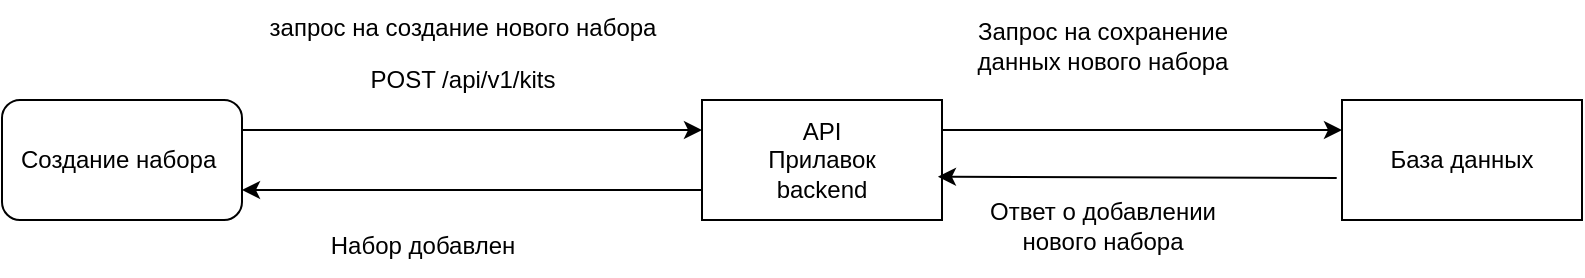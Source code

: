 <mxfile version="22.1.0" type="google">
  <diagram name="Страница — 1" id="VSrbTW8PRhiKTo6SeMPX">
    <mxGraphModel grid="1" page="1" gridSize="10" guides="1" tooltips="1" connect="1" arrows="1" fold="1" pageScale="1" pageWidth="1169" pageHeight="827" math="0" shadow="0">
      <root>
        <mxCell id="0" />
        <mxCell id="1" parent="0" />
        <mxCell id="xbKCAPLtjIzkoSjQrsyp-1" value="Создание набора&amp;nbsp;" style="rounded=1;whiteSpace=wrap;html=1;" vertex="1" parent="1">
          <mxGeometry x="50" y="230" width="120" height="60" as="geometry" />
        </mxCell>
        <mxCell id="xbKCAPLtjIzkoSjQrsyp-3" value="API&lt;br&gt;Прилавок&lt;br&gt;backend" style="rounded=0;whiteSpace=wrap;html=1;" vertex="1" parent="1">
          <mxGeometry x="400" y="230" width="120" height="60" as="geometry" />
        </mxCell>
        <mxCell id="xbKCAPLtjIzkoSjQrsyp-4" value="База данных" style="rounded=0;whiteSpace=wrap;html=1;" vertex="1" parent="1">
          <mxGeometry x="720" y="230" width="120" height="60" as="geometry" />
        </mxCell>
        <mxCell id="xbKCAPLtjIzkoSjQrsyp-5" value="" style="endArrow=classic;html=1;rounded=0;exitX=1;exitY=0.25;exitDx=0;exitDy=0;entryX=0;entryY=0.25;entryDx=0;entryDy=0;" edge="1" parent="1" source="xbKCAPLtjIzkoSjQrsyp-3" target="xbKCAPLtjIzkoSjQrsyp-4">
          <mxGeometry width="50" height="50" relative="1" as="geometry">
            <mxPoint x="500" y="270" as="sourcePoint" />
            <mxPoint x="550" y="220" as="targetPoint" />
          </mxGeometry>
        </mxCell>
        <mxCell id="xbKCAPLtjIzkoSjQrsyp-6" value="" style="endArrow=classic;html=1;rounded=0;exitX=-0.022;exitY=0.65;exitDx=0;exitDy=0;exitPerimeter=0;entryX=0.983;entryY=0.639;entryDx=0;entryDy=0;entryPerimeter=0;" edge="1" parent="1" source="xbKCAPLtjIzkoSjQrsyp-4" target="xbKCAPLtjIzkoSjQrsyp-3">
          <mxGeometry width="50" height="50" relative="1" as="geometry">
            <mxPoint x="500" y="270" as="sourcePoint" />
            <mxPoint x="550" y="220" as="targetPoint" />
          </mxGeometry>
        </mxCell>
        <mxCell id="xbKCAPLtjIzkoSjQrsyp-7" value="" style="endArrow=classic;html=1;rounded=0;exitX=1;exitY=0.25;exitDx=0;exitDy=0;entryX=0;entryY=0.25;entryDx=0;entryDy=0;" edge="1" parent="1" source="xbKCAPLtjIzkoSjQrsyp-1" target="xbKCAPLtjIzkoSjQrsyp-3">
          <mxGeometry width="50" height="50" relative="1" as="geometry">
            <mxPoint x="500" y="270" as="sourcePoint" />
            <mxPoint x="550" y="220" as="targetPoint" />
          </mxGeometry>
        </mxCell>
        <mxCell id="xbKCAPLtjIzkoSjQrsyp-8" value="" style="endArrow=classic;html=1;rounded=0;exitX=0;exitY=0.75;exitDx=0;exitDy=0;entryX=1;entryY=0.75;entryDx=0;entryDy=0;" edge="1" parent="1" source="xbKCAPLtjIzkoSjQrsyp-3" target="xbKCAPLtjIzkoSjQrsyp-1">
          <mxGeometry width="50" height="50" relative="1" as="geometry">
            <mxPoint x="500" y="270" as="sourcePoint" />
            <mxPoint x="550" y="220" as="targetPoint" />
          </mxGeometry>
        </mxCell>
        <mxCell id="xbKCAPLtjIzkoSjQrsyp-10" value="&lt;div&gt;запрос на создание нового набора&lt;/div&gt;&lt;div&gt;&lt;p class=&quot;MsoNormal&quot;&gt;POST /api/v1/kits&lt;/p&gt;&lt;/div&gt;&lt;div&gt;&lt;br&gt;&lt;/div&gt;" style="text;html=1;align=center;verticalAlign=middle;resizable=0;points=[];autosize=1;strokeColor=none;fillColor=none;" vertex="1" parent="1">
          <mxGeometry x="170" y="180" width="220" height="80" as="geometry" />
        </mxCell>
        <mxCell id="xbKCAPLtjIzkoSjQrsyp-11" value="Запрос на сохранение &lt;br&gt;данных нового набора" style="text;html=1;align=center;verticalAlign=middle;resizable=0;points=[];autosize=1;strokeColor=none;fillColor=none;" vertex="1" parent="1">
          <mxGeometry x="525" y="183" width="150" height="40" as="geometry" />
        </mxCell>
        <mxCell id="xbKCAPLtjIzkoSjQrsyp-12" value="Ответ о добавлении&lt;br&gt;нового набора" style="text;html=1;align=center;verticalAlign=middle;resizable=0;points=[];autosize=1;strokeColor=none;fillColor=none;" vertex="1" parent="1">
          <mxGeometry x="530" y="273" width="140" height="40" as="geometry" />
        </mxCell>
        <mxCell id="xbKCAPLtjIzkoSjQrsyp-13" value="Набор добавлен" style="text;html=1;align=center;verticalAlign=middle;resizable=0;points=[];autosize=1;strokeColor=none;fillColor=none;" vertex="1" parent="1">
          <mxGeometry x="200" y="288" width="120" height="30" as="geometry" />
        </mxCell>
      </root>
    </mxGraphModel>
  </diagram>
</mxfile>
